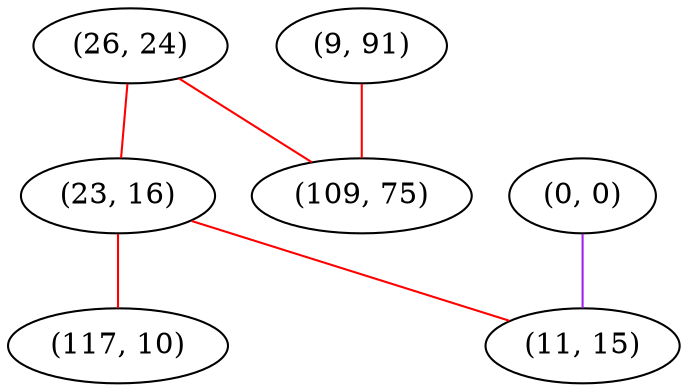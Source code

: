 graph "" {
"(26, 24)";
"(9, 91)";
"(23, 16)";
"(0, 0)";
"(117, 10)";
"(11, 15)";
"(109, 75)";
"(26, 24)" -- "(23, 16)"  [color=red, key=0, weight=1];
"(26, 24)" -- "(109, 75)"  [color=red, key=0, weight=1];
"(9, 91)" -- "(109, 75)"  [color=red, key=0, weight=1];
"(23, 16)" -- "(117, 10)"  [color=red, key=0, weight=1];
"(23, 16)" -- "(11, 15)"  [color=red, key=0, weight=1];
"(0, 0)" -- "(11, 15)"  [color=purple, key=0, weight=4];
}
